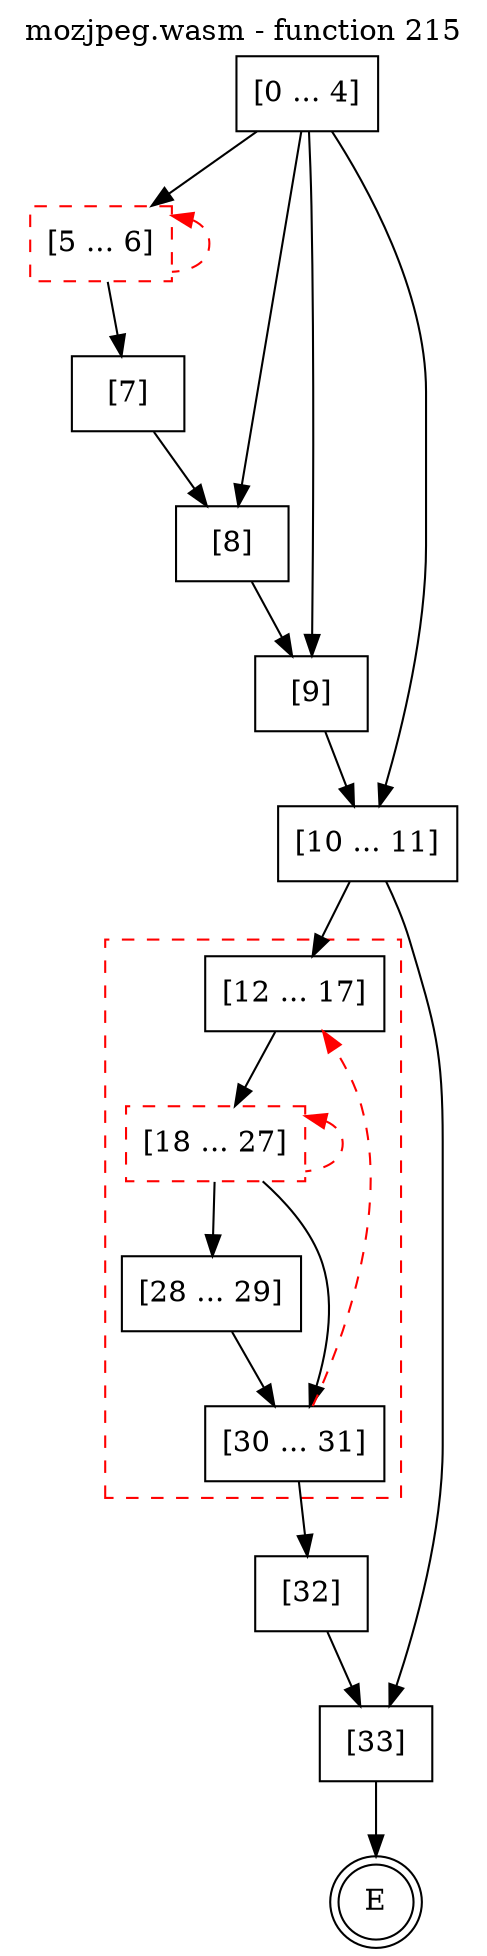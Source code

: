 digraph finite_state_machine {
    label = "mozjpeg.wasm - function 215"
    labelloc =  t
    labelfontsize = 16
    labelfontcolor = black
    labelfontname = "Helvetica"
    node [shape = doublecircle]; E ;
    node [shape = box];
    node [shape=box, color=black, style=solid] 0[label="[0 ... 4]"]
    node [shape=box, color=red, style=dashed] 5[label="[5 ... 6]"]
    node [shape=box, color=black, style=solid] 7[label="[7]"]
    node [shape=box, color=black, style=solid] 8[label="[8]"]
    node [shape=box, color=black, style=solid] 9[label="[9]"]
    node [shape=box, color=black, style=solid] 10[label="[10 ... 11]"]
    subgraph cluster_12{
    label = "";
    style = dashed color = red;
    node [shape=box, color=black, style=solid] 12[label="[12 ... 17]"]
    node [shape=box, color=red, style=dashed] 18[label="[18 ... 27]"]
    node [shape=box, color=black, style=solid] 28[label="[28 ... 29]"]
    node [shape=box, color=black, style=solid] 30[label="[30 ... 31]"]
    }
    node [shape=box, color=black, style=solid] 32[label="[32]"]
    node [shape=box, color=black, style=solid] 33[label="[33]"]
    0 -> 5;
    0 -> 8;
    0 -> 9;
    0 -> 10;
    5 -> 7;
    5 -> 5[style="dashed" color="red" dir=back];
    7 -> 8;
    8 -> 9;
    9 -> 10;
    10 -> 12;
    10 -> 33;
    12 -> 18;
    18 -> 28;
    18 -> 30;
    18 -> 18[style="dashed" color="red" dir=back];
    28 -> 30;
    30 -> 12[style="dashed" color="red"];
    30 -> 32;
    32 -> 33;
    33 -> E;
}
